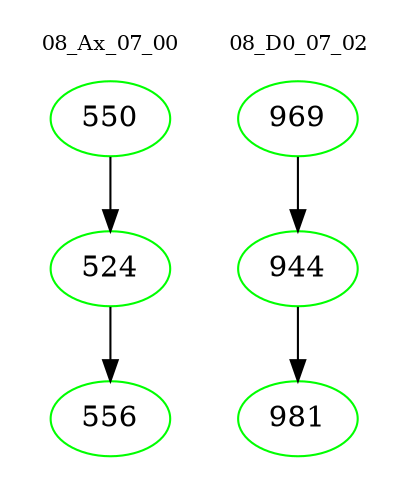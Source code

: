 digraph{
subgraph cluster_0 {
color = white
label = "08_Ax_07_00";
fontsize=10;
T0_550 [label="550", color="green"]
T0_550 -> T0_524 [color="black"]
T0_524 [label="524", color="green"]
T0_524 -> T0_556 [color="black"]
T0_556 [label="556", color="green"]
}
subgraph cluster_1 {
color = white
label = "08_D0_07_02";
fontsize=10;
T1_969 [label="969", color="green"]
T1_969 -> T1_944 [color="black"]
T1_944 [label="944", color="green"]
T1_944 -> T1_981 [color="black"]
T1_981 [label="981", color="green"]
}
}
